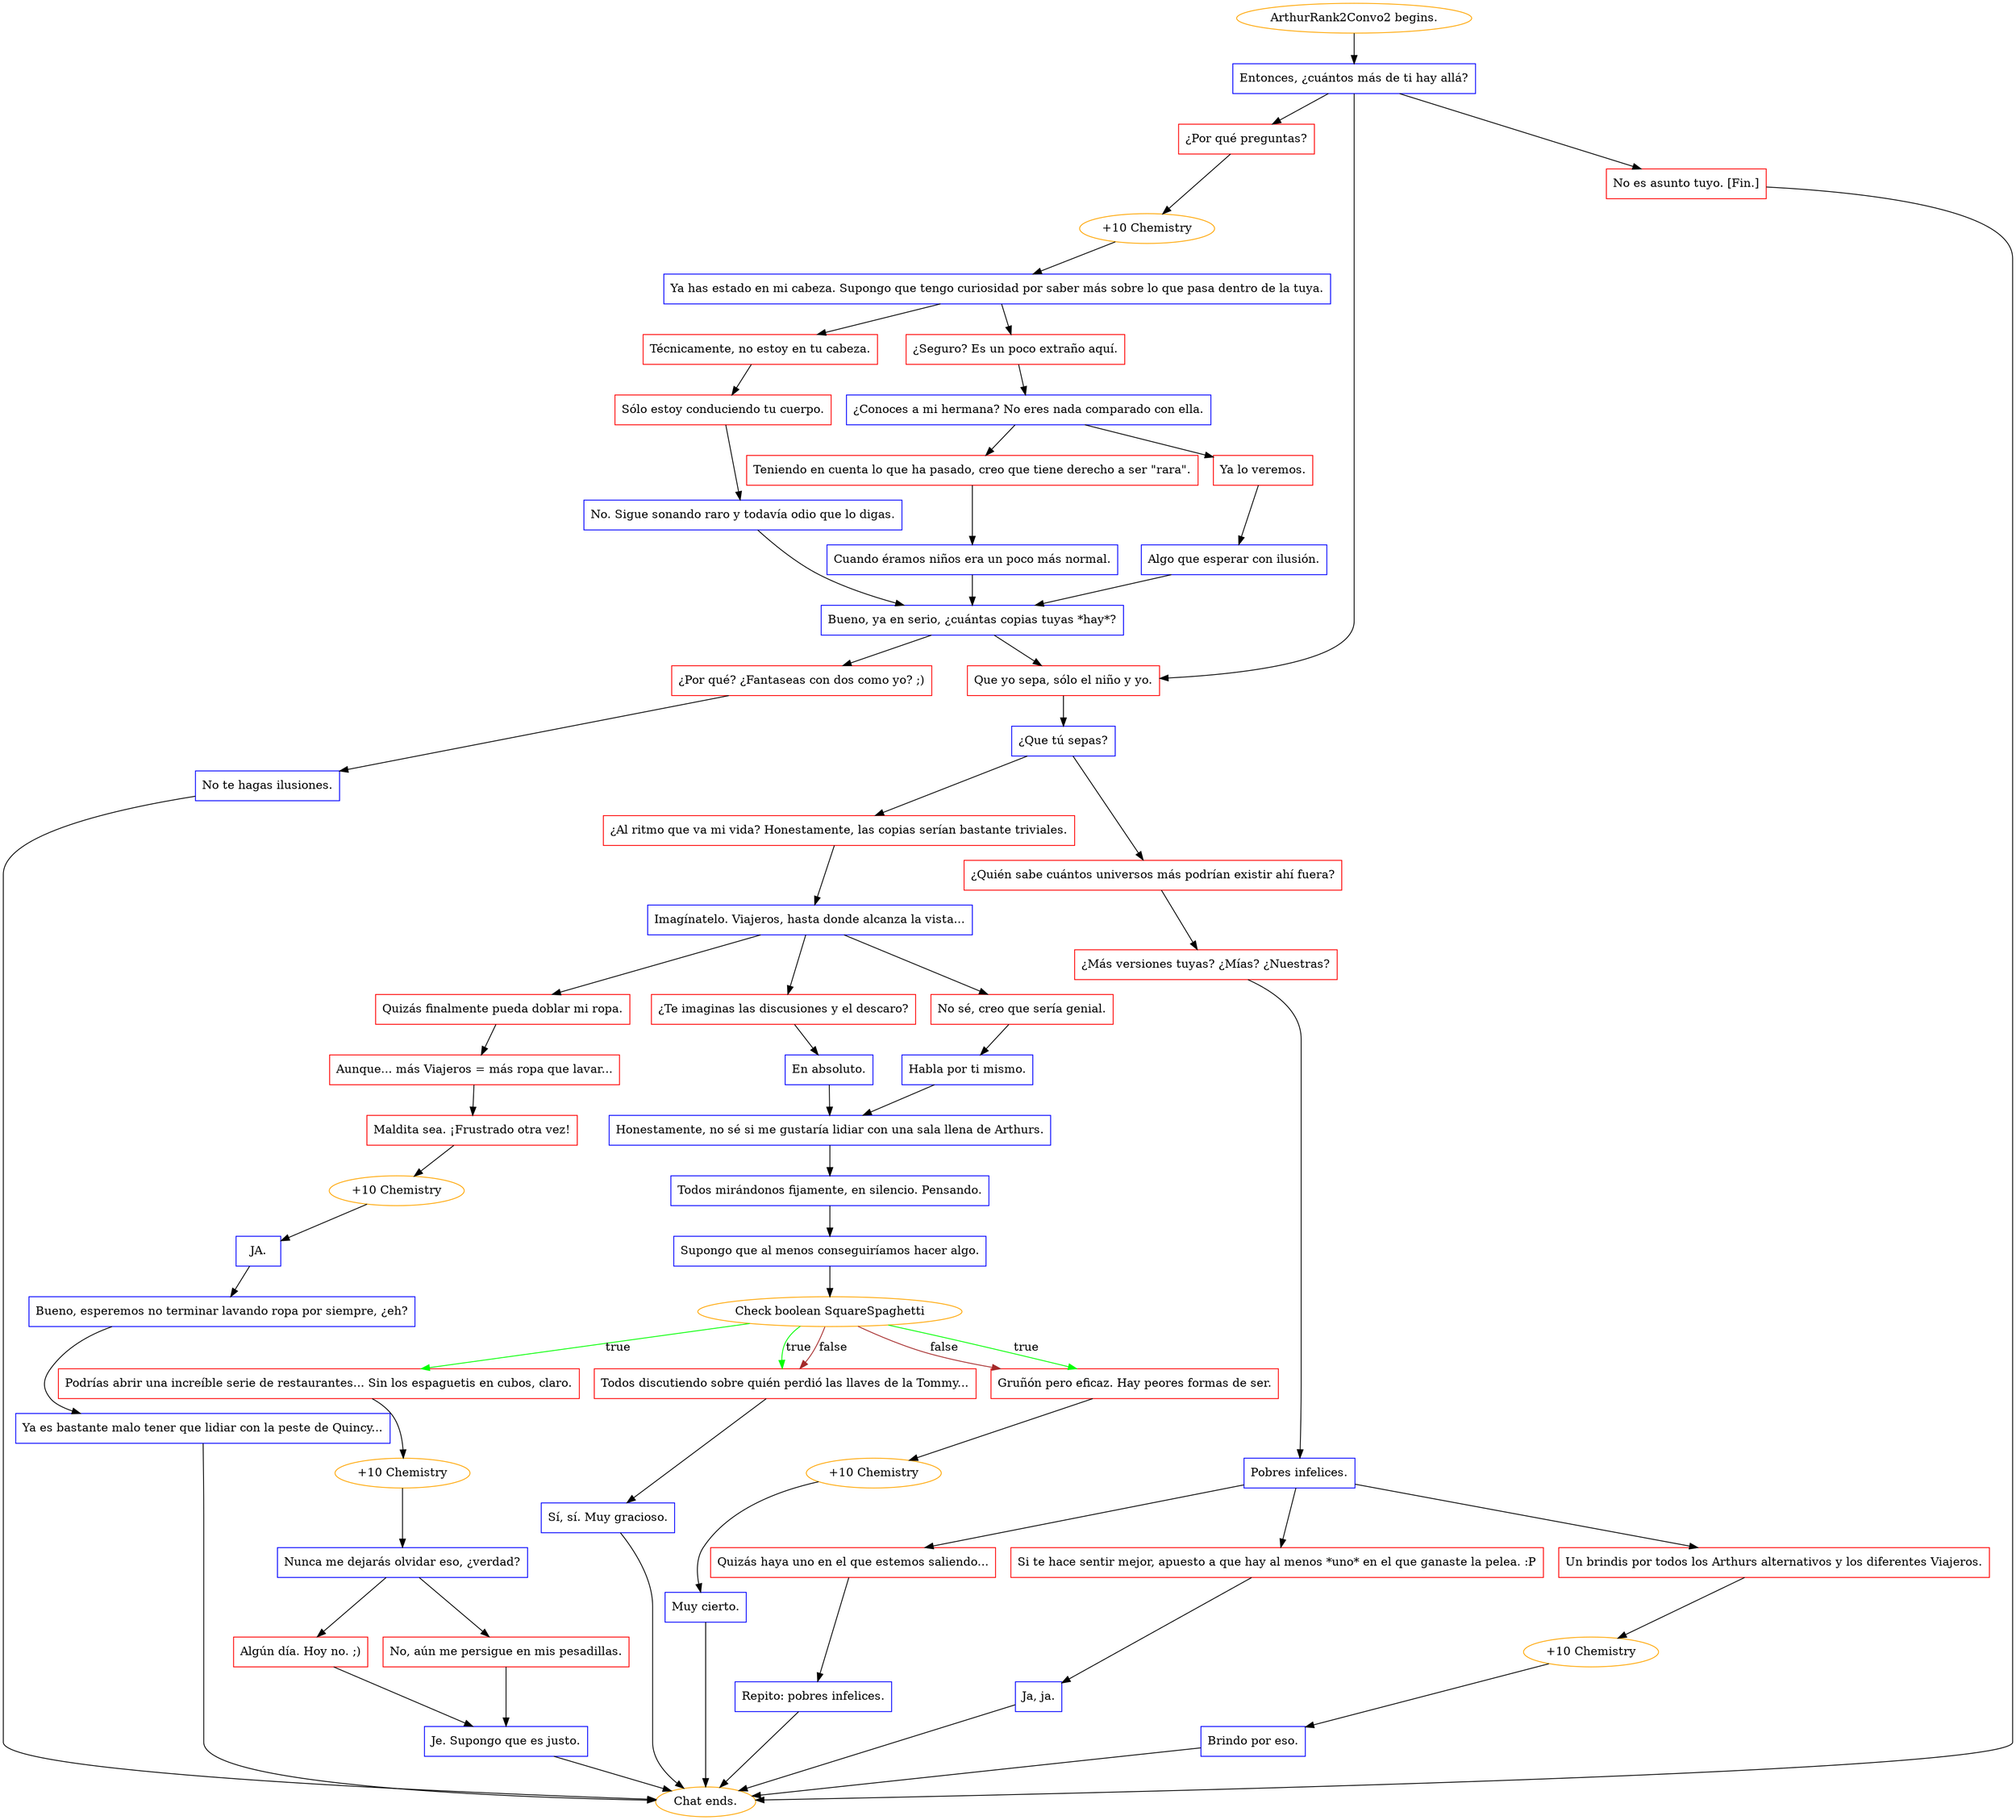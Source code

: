 digraph {
	"ArthurRank2Convo2 begins." [color=orange];
		"ArthurRank2Convo2 begins." -> j1519489756;
	j1519489756 [label="Entonces, ¿cuántos más de ti hay allá?",shape=box,color=blue];
		j1519489756 -> j3608233926;
		j1519489756 -> j782587027;
		j1519489756 -> j22648495;
	j3608233926 [label="¿Por qué preguntas?",shape=box,color=red];
		j3608233926 -> j990977910;
	j782587027 [label="No es asunto tuyo. [Fin.]",shape=box,color=red];
		j782587027 -> "Chat ends.";
	j22648495 [label="Que yo sepa, sólo el niño y yo.",shape=box,color=red];
		j22648495 -> j3546155087;
	j990977910 [label="+10 Chemistry",color=orange];
		j990977910 -> j1875589759;
	"Chat ends." [color=orange];
	j3546155087 [label="¿Que tú sepas?",shape=box,color=blue];
		j3546155087 -> j2109939511;
		j3546155087 -> j1481307059;
	j1875589759 [label="Ya has estado en mi cabeza. Supongo que tengo curiosidad por saber más sobre lo que pasa dentro de la tuya.",shape=box,color=blue];
		j1875589759 -> j234485083;
		j1875589759 -> j4106943248;
	j2109939511 [label="¿Al ritmo que va mi vida? Honestamente, las copias serían bastante triviales.",shape=box,color=red];
		j2109939511 -> j1196720626;
	j1481307059 [label="¿Quién sabe cuántos universos más podrían existir ahí fuera?",shape=box,color=red];
		j1481307059 -> j1109963005;
	j234485083 [label="Técnicamente, no estoy en tu cabeza.",shape=box,color=red];
		j234485083 -> j3044657278;
	j4106943248 [label="¿Seguro? Es un poco extraño aquí.",shape=box,color=red];
		j4106943248 -> j429253980;
	j1196720626 [label="Imagínatelo. Viajeros, hasta donde alcanza la vista...",shape=box,color=blue];
		j1196720626 -> j1053022420;
		j1196720626 -> j1452879893;
		j1196720626 -> j3546344677;
	j1109963005 [label="¿Más versiones tuyas? ¿Mías? ¿Nuestras?",shape=box,color=red];
		j1109963005 -> j3308869174;
	j3044657278 [label="Sólo estoy conduciendo tu cuerpo.",shape=box,color=red];
		j3044657278 -> j3868295643;
	j429253980 [label="¿Conoces a mi hermana? No eres nada comparado con ella.",shape=box,color=blue];
		j429253980 -> j3474606465;
		j429253980 -> j4149269639;
	j1053022420 [label="Quizás finalmente pueda doblar mi ropa.",shape=box,color=red];
		j1053022420 -> j1150599423;
	j1452879893 [label="¿Te imaginas las discusiones y el descaro?",shape=box,color=red];
		j1452879893 -> j3967053278;
	j3546344677 [label="No sé, creo que sería genial.",shape=box,color=red];
		j3546344677 -> j337244853;
	j3308869174 [label="Pobres infelices.",shape=box,color=blue];
		j3308869174 -> j1864988307;
		j3308869174 -> j1186998894;
		j3308869174 -> j3661900940;
	j3868295643 [label="No. Sigue sonando raro y todavía odio que lo digas.",shape=box,color=blue];
		j3868295643 -> j124276895;
	j3474606465 [label="Teniendo en cuenta lo que ha pasado, creo que tiene derecho a ser \"rara\".",shape=box,color=red];
		j3474606465 -> j1217059118;
	j4149269639 [label="Ya lo veremos.",shape=box,color=red];
		j4149269639 -> j4240848932;
	j1150599423 [label="Aunque... más Viajeros = más ropa que lavar...",shape=box,color=red];
		j1150599423 -> j3620714239;
	j3967053278 [label="En absoluto.",shape=box,color=blue];
		j3967053278 -> j14152659;
	j337244853 [label="Habla por ti mismo.",shape=box,color=blue];
		j337244853 -> j14152659;
	j1864988307 [label="Quizás haya uno en el que estemos saliendo...",shape=box,color=red];
		j1864988307 -> j1943733444;
	j1186998894 [label="Si te hace sentir mejor, apuesto a que hay al menos *uno* en el que ganaste la pelea. :P",shape=box,color=red];
		j1186998894 -> j3028917339;
	j3661900940 [label="Un brindis por todos los Arthurs alternativos y los diferentes Viajeros.",shape=box,color=red];
		j3661900940 -> j1612074097;
	j124276895 [label="Bueno, ya en serio, ¿cuántas copias tuyas *hay*?",shape=box,color=blue];
		j124276895 -> j1828295858;
		j124276895 -> j22648495;
	j1217059118 [label="Cuando éramos niños era un poco más normal.",shape=box,color=blue];
		j1217059118 -> j124276895;
	j4240848932 [label="Algo que esperar con ilusión.",shape=box,color=blue];
		j4240848932 -> j124276895;
	j3620714239 [label="Maldita sea. ¡Frustrado otra vez!",shape=box,color=red];
		j3620714239 -> j2263800732;
	j14152659 [label="Honestamente, no sé si me gustaría lidiar con una sala llena de Arthurs.",shape=box,color=blue];
		j14152659 -> j1384997425;
	j1943733444 [label="Repito: pobres infelices.",shape=box,color=blue];
		j1943733444 -> "Chat ends.";
	j3028917339 [label="Ja, ja.",shape=box,color=blue];
		j3028917339 -> "Chat ends.";
	j1612074097 [label="+10 Chemistry",color=orange];
		j1612074097 -> j2914382381;
	j1828295858 [label="¿Por qué? ¿Fantaseas con dos como yo? ;)",shape=box,color=red];
		j1828295858 -> j1092603550;
	j2263800732 [label="+10 Chemistry",color=orange];
		j2263800732 -> j503315453;
	j1384997425 [label="Todos mirándonos fijamente, en silencio. Pensando.",shape=box,color=blue];
		j1384997425 -> j2166434430;
	j2914382381 [label="Brindo por eso.",shape=box,color=blue];
		j2914382381 -> "Chat ends.";
	j1092603550 [label="No te hagas ilusiones.",shape=box,color=blue];
		j1092603550 -> "Chat ends.";
	j503315453 [label="JA.",shape=box,color=blue];
		j503315453 -> j2948923997;
	j2166434430 [label="Supongo que al menos conseguiríamos hacer algo.",shape=box,color=blue];
		j2166434430 -> j3719512554;
	j2948923997 [label="Bueno, esperemos no terminar lavando ropa por siempre, ¿eh?",shape=box,color=blue];
		j2948923997 -> j3794142365;
	j3719512554 [label="Check boolean SquareSpaghetti",color=orange];
		j3719512554 -> j2387238529 [label=true,color=green];
		j3719512554 -> j1810523594 [label=true,color=green];
		j3719512554 -> j4020155910 [label=true,color=green];
		j3719512554 -> j1810523594 [label=false,color=brown];
		j3719512554 -> j4020155910 [label=false,color=brown];
	j3794142365 [label="Ya es bastante malo tener que lidiar con la peste de Quincy...",shape=box,color=blue];
		j3794142365 -> "Chat ends.";
	j2387238529 [label="Podrías abrir una increíble serie de restaurantes... Sin los espaguetis en cubos, claro.",shape=box,color=red];
		j2387238529 -> j1466815114;
	j1810523594 [label="Gruñón pero eficaz. Hay peores formas de ser.",shape=box,color=red];
		j1810523594 -> j2399679541;
	j4020155910 [label="Todos discutiendo sobre quién perdió las llaves de la Tommy...",shape=box,color=red];
		j4020155910 -> j3641592752;
	j1466815114 [label="+10 Chemistry",color=orange];
		j1466815114 -> j2091787445;
	j2399679541 [label="+10 Chemistry",color=orange];
		j2399679541 -> j4200667891;
	j3641592752 [label="Sí, sí. Muy gracioso.",shape=box,color=blue];
		j3641592752 -> "Chat ends.";
	j2091787445 [label="Nunca me dejarás olvidar eso, ¿verdad?",shape=box,color=blue];
		j2091787445 -> j3628527096;
		j2091787445 -> j708063679;
	j4200667891 [label="Muy cierto.",shape=box,color=blue];
		j4200667891 -> "Chat ends.";
	j3628527096 [label="Algún día. Hoy no. ;)",shape=box,color=red];
		j3628527096 -> j905877268;
	j708063679 [label="No, aún me persigue en mis pesadillas.",shape=box,color=red];
		j708063679 -> j905877268;
	j905877268 [label="Je. Supongo que es justo.",shape=box,color=blue];
		j905877268 -> "Chat ends.";
}